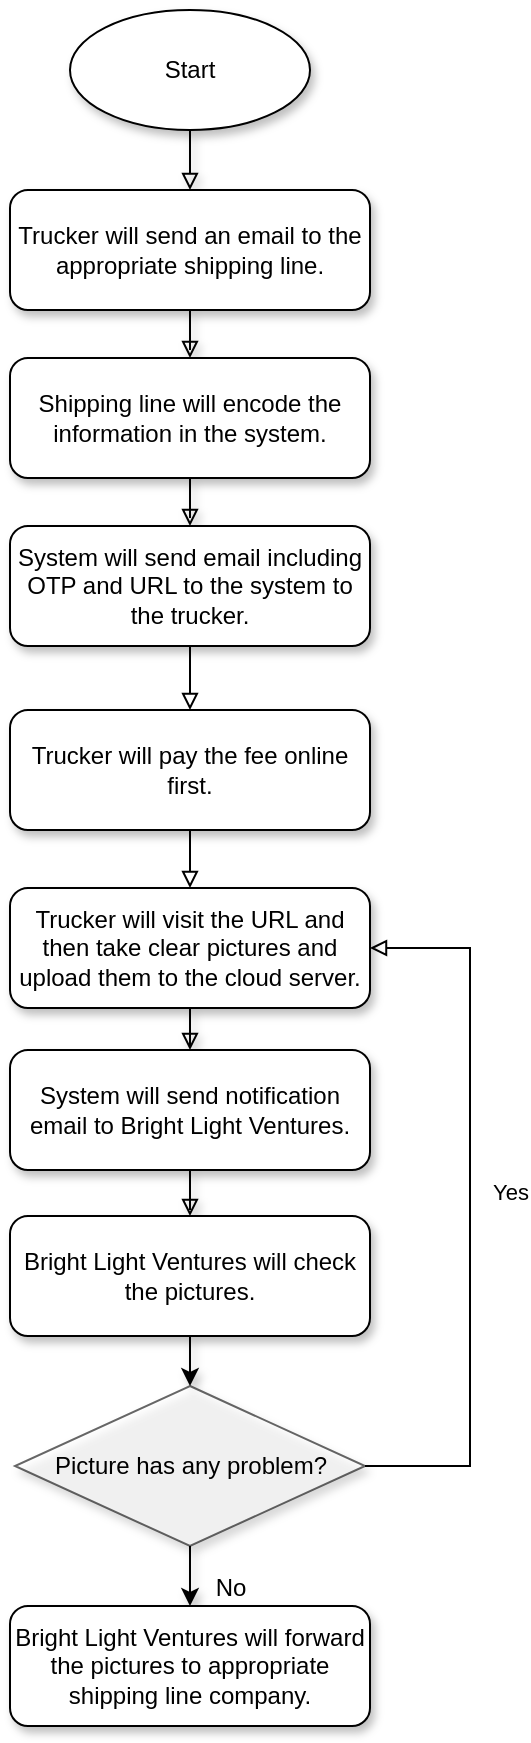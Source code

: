 <mxfile version="20.3.6" type="github">
  <diagram id="C5RBs43oDa-KdzZeNtuy" name="Page-1">
    <mxGraphModel dx="1247" dy="706" grid="1" gridSize="10" guides="1" tooltips="1" connect="1" arrows="1" fold="1" page="1" pageScale="1" pageWidth="827" pageHeight="1169" math="0" shadow="0">
      <root>
        <mxCell id="WIyWlLk6GJQsqaUBKTNV-0" />
        <mxCell id="WIyWlLk6GJQsqaUBKTNV-1" parent="WIyWlLk6GJQsqaUBKTNV-0" />
        <mxCell id="rKMKvAkk2KBtUYU5qK6V-19" value="" style="edgeStyle=orthogonalEdgeStyle;rounded=0;orthogonalLoop=1;jettySize=auto;html=1;endArrow=block;endFill=0;shadow=1;" parent="WIyWlLk6GJQsqaUBKTNV-1" source="rKMKvAkk2KBtUYU5qK6V-14" target="rKMKvAkk2KBtUYU5qK6V-18" edge="1">
          <mxGeometry relative="1" as="geometry" />
        </mxCell>
        <mxCell id="rKMKvAkk2KBtUYU5qK6V-14" value="Start" style="ellipse;whiteSpace=wrap;html=1;shadow=1;" parent="WIyWlLk6GJQsqaUBKTNV-1" vertex="1">
          <mxGeometry x="160" y="60" width="120" height="60" as="geometry" />
        </mxCell>
        <mxCell id="rKMKvAkk2KBtUYU5qK6V-43" style="edgeStyle=orthogonalEdgeStyle;rounded=0;orthogonalLoop=1;jettySize=auto;html=1;entryX=0.5;entryY=0;entryDx=0;entryDy=0;endArrow=block;endFill=0;shadow=1;" parent="WIyWlLk6GJQsqaUBKTNV-1" source="rKMKvAkk2KBtUYU5qK6V-18" target="rKMKvAkk2KBtUYU5qK6V-42" edge="1">
          <mxGeometry relative="1" as="geometry" />
        </mxCell>
        <mxCell id="rKMKvAkk2KBtUYU5qK6V-18" value="Trucker will send an email to the appropriate shipping line." style="whiteSpace=wrap;html=1;rounded=1;shadow=1;glass=0;sketch=0;" parent="WIyWlLk6GJQsqaUBKTNV-1" vertex="1">
          <mxGeometry x="130" y="150" width="180" height="60" as="geometry" />
        </mxCell>
        <mxCell id="rKMKvAkk2KBtUYU5qK6V-45" style="edgeStyle=orthogonalEdgeStyle;rounded=0;orthogonalLoop=1;jettySize=auto;html=1;entryX=0.5;entryY=0;entryDx=0;entryDy=0;endArrow=block;endFill=0;shadow=1;" parent="WIyWlLk6GJQsqaUBKTNV-1" source="rKMKvAkk2KBtUYU5qK6V-42" target="rKMKvAkk2KBtUYU5qK6V-44" edge="1">
          <mxGeometry relative="1" as="geometry" />
        </mxCell>
        <mxCell id="rKMKvAkk2KBtUYU5qK6V-42" value="Shipping line will encode the information in the system." style="whiteSpace=wrap;html=1;shadow=1;rounded=1;" parent="WIyWlLk6GJQsqaUBKTNV-1" vertex="1">
          <mxGeometry x="130" y="234" width="180" height="60" as="geometry" />
        </mxCell>
        <mxCell id="0WaQY0A1PO7oiTvwUsM_-3" style="edgeStyle=orthogonalEdgeStyle;rounded=0;orthogonalLoop=1;jettySize=auto;html=1;entryX=0.5;entryY=0;entryDx=0;entryDy=0;endArrow=block;endFill=0;" edge="1" parent="WIyWlLk6GJQsqaUBKTNV-1" source="rKMKvAkk2KBtUYU5qK6V-44" target="0WaQY0A1PO7oiTvwUsM_-0">
          <mxGeometry relative="1" as="geometry" />
        </mxCell>
        <mxCell id="rKMKvAkk2KBtUYU5qK6V-44" value="System will send email including OTP and URL to the system to the trucker." style="whiteSpace=wrap;html=1;shadow=1;rounded=1;" parent="WIyWlLk6GJQsqaUBKTNV-1" vertex="1">
          <mxGeometry x="130" y="318" width="180" height="60" as="geometry" />
        </mxCell>
        <mxCell id="rKMKvAkk2KBtUYU5qK6V-49" style="edgeStyle=orthogonalEdgeStyle;rounded=0;orthogonalLoop=1;jettySize=auto;html=1;entryX=0.5;entryY=0;entryDx=0;entryDy=0;shadow=1;endArrow=block;endFill=0;" parent="WIyWlLk6GJQsqaUBKTNV-1" source="rKMKvAkk2KBtUYU5qK6V-46" target="rKMKvAkk2KBtUYU5qK6V-48" edge="1">
          <mxGeometry relative="1" as="geometry" />
        </mxCell>
        <mxCell id="rKMKvAkk2KBtUYU5qK6V-46" value="Trucker will visit the URL and then take clear pictures and upload them to the cloud server." style="whiteSpace=wrap;html=1;shadow=1;rounded=1;" parent="WIyWlLk6GJQsqaUBKTNV-1" vertex="1">
          <mxGeometry x="130" y="499" width="180" height="60" as="geometry" />
        </mxCell>
        <mxCell id="rKMKvAkk2KBtUYU5qK6V-51" style="edgeStyle=orthogonalEdgeStyle;rounded=0;orthogonalLoop=1;jettySize=auto;html=1;entryX=0.5;entryY=0;entryDx=0;entryDy=0;shadow=1;endArrow=block;endFill=0;" parent="WIyWlLk6GJQsqaUBKTNV-1" source="rKMKvAkk2KBtUYU5qK6V-48" target="rKMKvAkk2KBtUYU5qK6V-50" edge="1">
          <mxGeometry relative="1" as="geometry" />
        </mxCell>
        <mxCell id="rKMKvAkk2KBtUYU5qK6V-48" value="System will send notification email to Bright Light Ventures." style="whiteSpace=wrap;html=1;shadow=1;rounded=1;" parent="WIyWlLk6GJQsqaUBKTNV-1" vertex="1">
          <mxGeometry x="130" y="580" width="180" height="60" as="geometry" />
        </mxCell>
        <mxCell id="-2Nd3-FrMw0_-XKqtEq4-1" style="edgeStyle=orthogonalEdgeStyle;rounded=0;orthogonalLoop=1;jettySize=auto;html=1;entryX=0.5;entryY=0;entryDx=0;entryDy=0;shadow=1;fontSize=12;startArrow=none;startFill=0;" parent="WIyWlLk6GJQsqaUBKTNV-1" source="rKMKvAkk2KBtUYU5qK6V-50" target="-2Nd3-FrMw0_-XKqtEq4-0" edge="1">
          <mxGeometry relative="1" as="geometry" />
        </mxCell>
        <mxCell id="rKMKvAkk2KBtUYU5qK6V-50" value="Bright Light Ventures will check the pictures." style="whiteSpace=wrap;html=1;shadow=1;rounded=1;" parent="WIyWlLk6GJQsqaUBKTNV-1" vertex="1">
          <mxGeometry x="130" y="663" width="180" height="60" as="geometry" />
        </mxCell>
        <mxCell id="-2Nd3-FrMw0_-XKqtEq4-3" style="edgeStyle=orthogonalEdgeStyle;rounded=0;orthogonalLoop=1;jettySize=auto;html=1;entryX=0.5;entryY=0;entryDx=0;entryDy=0;shadow=1;fontSize=12;startArrow=none;startFill=0;" parent="WIyWlLk6GJQsqaUBKTNV-1" source="-2Nd3-FrMw0_-XKqtEq4-0" target="-2Nd3-FrMw0_-XKqtEq4-2" edge="1">
          <mxGeometry relative="1" as="geometry" />
        </mxCell>
        <mxCell id="-2Nd3-FrMw0_-XKqtEq4-4" value="No" style="edgeLabel;html=1;align=center;verticalAlign=middle;resizable=0;points=[];fontSize=12;" parent="-2Nd3-FrMw0_-XKqtEq4-3" vertex="1" connectable="0">
          <mxGeometry x="-0.844" relative="1" as="geometry">
            <mxPoint x="20" y="17" as="offset" />
          </mxGeometry>
        </mxCell>
        <mxCell id="0WaQY0A1PO7oiTvwUsM_-5" style="edgeStyle=orthogonalEdgeStyle;rounded=0;orthogonalLoop=1;jettySize=auto;html=1;entryX=1;entryY=0.5;entryDx=0;entryDy=0;endArrow=block;endFill=0;" edge="1" parent="WIyWlLk6GJQsqaUBKTNV-1" source="-2Nd3-FrMw0_-XKqtEq4-0" target="rKMKvAkk2KBtUYU5qK6V-46">
          <mxGeometry relative="1" as="geometry">
            <Array as="points">
              <mxPoint x="360" y="788" />
              <mxPoint x="360" y="529" />
            </Array>
          </mxGeometry>
        </mxCell>
        <mxCell id="0WaQY0A1PO7oiTvwUsM_-6" value="Yes" style="edgeLabel;html=1;align=center;verticalAlign=middle;resizable=0;points=[];" vertex="1" connectable="0" parent="0WaQY0A1PO7oiTvwUsM_-5">
          <mxGeometry x="-0.175" relative="1" as="geometry">
            <mxPoint x="20" y="-41" as="offset" />
          </mxGeometry>
        </mxCell>
        <mxCell id="-2Nd3-FrMw0_-XKqtEq4-0" value="Picture has any problem?" style="rhombus;whiteSpace=wrap;html=1;shadow=1;glass=1;fillStyle=auto;fontSize=12;opacity=60;rounded=0;" parent="WIyWlLk6GJQsqaUBKTNV-1" vertex="1">
          <mxGeometry x="132.5" y="748" width="175" height="80" as="geometry" />
        </mxCell>
        <mxCell id="-2Nd3-FrMw0_-XKqtEq4-2" value="Bright Light Ventures will forward the pictures to appropriate shipping line company." style="whiteSpace=wrap;html=1;shadow=1;rounded=1;" parent="WIyWlLk6GJQsqaUBKTNV-1" vertex="1">
          <mxGeometry x="130" y="858" width="180" height="60" as="geometry" />
        </mxCell>
        <mxCell id="0WaQY0A1PO7oiTvwUsM_-4" style="edgeStyle=orthogonalEdgeStyle;rounded=0;orthogonalLoop=1;jettySize=auto;html=1;entryX=0.5;entryY=0;entryDx=0;entryDy=0;endArrow=block;endFill=0;" edge="1" parent="WIyWlLk6GJQsqaUBKTNV-1" source="0WaQY0A1PO7oiTvwUsM_-0" target="rKMKvAkk2KBtUYU5qK6V-46">
          <mxGeometry relative="1" as="geometry" />
        </mxCell>
        <mxCell id="0WaQY0A1PO7oiTvwUsM_-0" value="Trucker will pay the fee online first." style="whiteSpace=wrap;html=1;shadow=1;rounded=1;" vertex="1" parent="WIyWlLk6GJQsqaUBKTNV-1">
          <mxGeometry x="130" y="410" width="180" height="60" as="geometry" />
        </mxCell>
      </root>
    </mxGraphModel>
  </diagram>
</mxfile>
